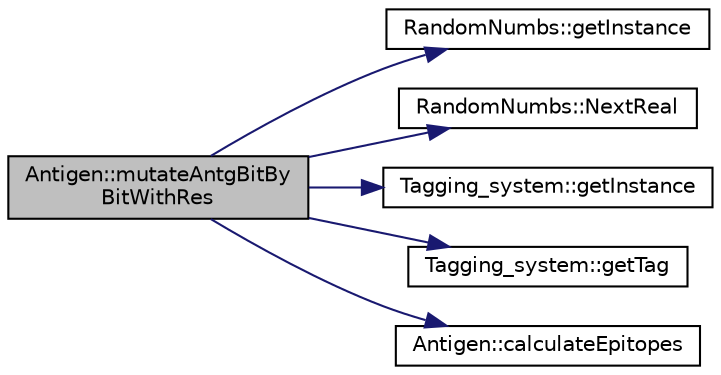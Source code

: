 digraph "Antigen::mutateAntgBitByBitWithRes"
{
  edge [fontname="Helvetica",fontsize="10",labelfontname="Helvetica",labelfontsize="10"];
  node [fontname="Helvetica",fontsize="10",shape=record];
  rankdir="LR";
  Node1 [label="Antigen::mutateAntgBitBy\lBitWithRes",height=0.2,width=0.4,color="black", fillcolor="grey75", style="filled", fontcolor="black"];
  Node1 -> Node2 [color="midnightblue",fontsize="10",style="solid",fontname="Helvetica"];
  Node2 [label="RandomNumbs::getInstance",height=0.2,width=0.4,color="black", fillcolor="white", style="filled",URL="$class_random_numbs.html#a364c415e5105061274013a1e68576a64",tooltip="Core method. Gets the instance of a singleton class. "];
  Node1 -> Node3 [color="midnightblue",fontsize="10",style="solid",fontname="Helvetica"];
  Node3 [label="RandomNumbs::NextReal",height=0.2,width=0.4,color="black", fillcolor="white", style="filled",URL="$class_random_numbs.html#aaae77654579060738e55b46c8caba9a6",tooltip="Core method. Generates one real random number from a given interval with an uniform distribution..."];
  Node1 -> Node4 [color="midnightblue",fontsize="10",style="solid",fontname="Helvetica"];
  Node4 [label="Tagging_system::getInstance",height=0.2,width=0.4,color="black", fillcolor="white", style="filled",URL="$class_tagging__system.html#a80d575a3bbb747f9e1ff71877a937cba",tooltip="Data collecting method. Gets instance of the tagging system. "];
  Node1 -> Node5 [color="midnightblue",fontsize="10",style="solid",fontname="Helvetica"];
  Node5 [label="Tagging_system::getTag",height=0.2,width=0.4,color="black", fillcolor="white", style="filled",URL="$class_tagging__system.html#af57001cb7fe7d78d05076231552d1911",tooltip="Data collecting method. Obtaining an unique tag. "];
  Node1 -> Node6 [color="midnightblue",fontsize="10",style="solid",fontname="Helvetica"];
  Node6 [label="Antigen::calculateEpitopes",height=0.2,width=0.4,color="black", fillcolor="white", style="filled",URL="$class_antigen.html#a9c7caba41de5e44c9a0459cbbcc8421a",tooltip="Core method. Translates a raw bit string representing the antigen into series of epitopes. "];
}
